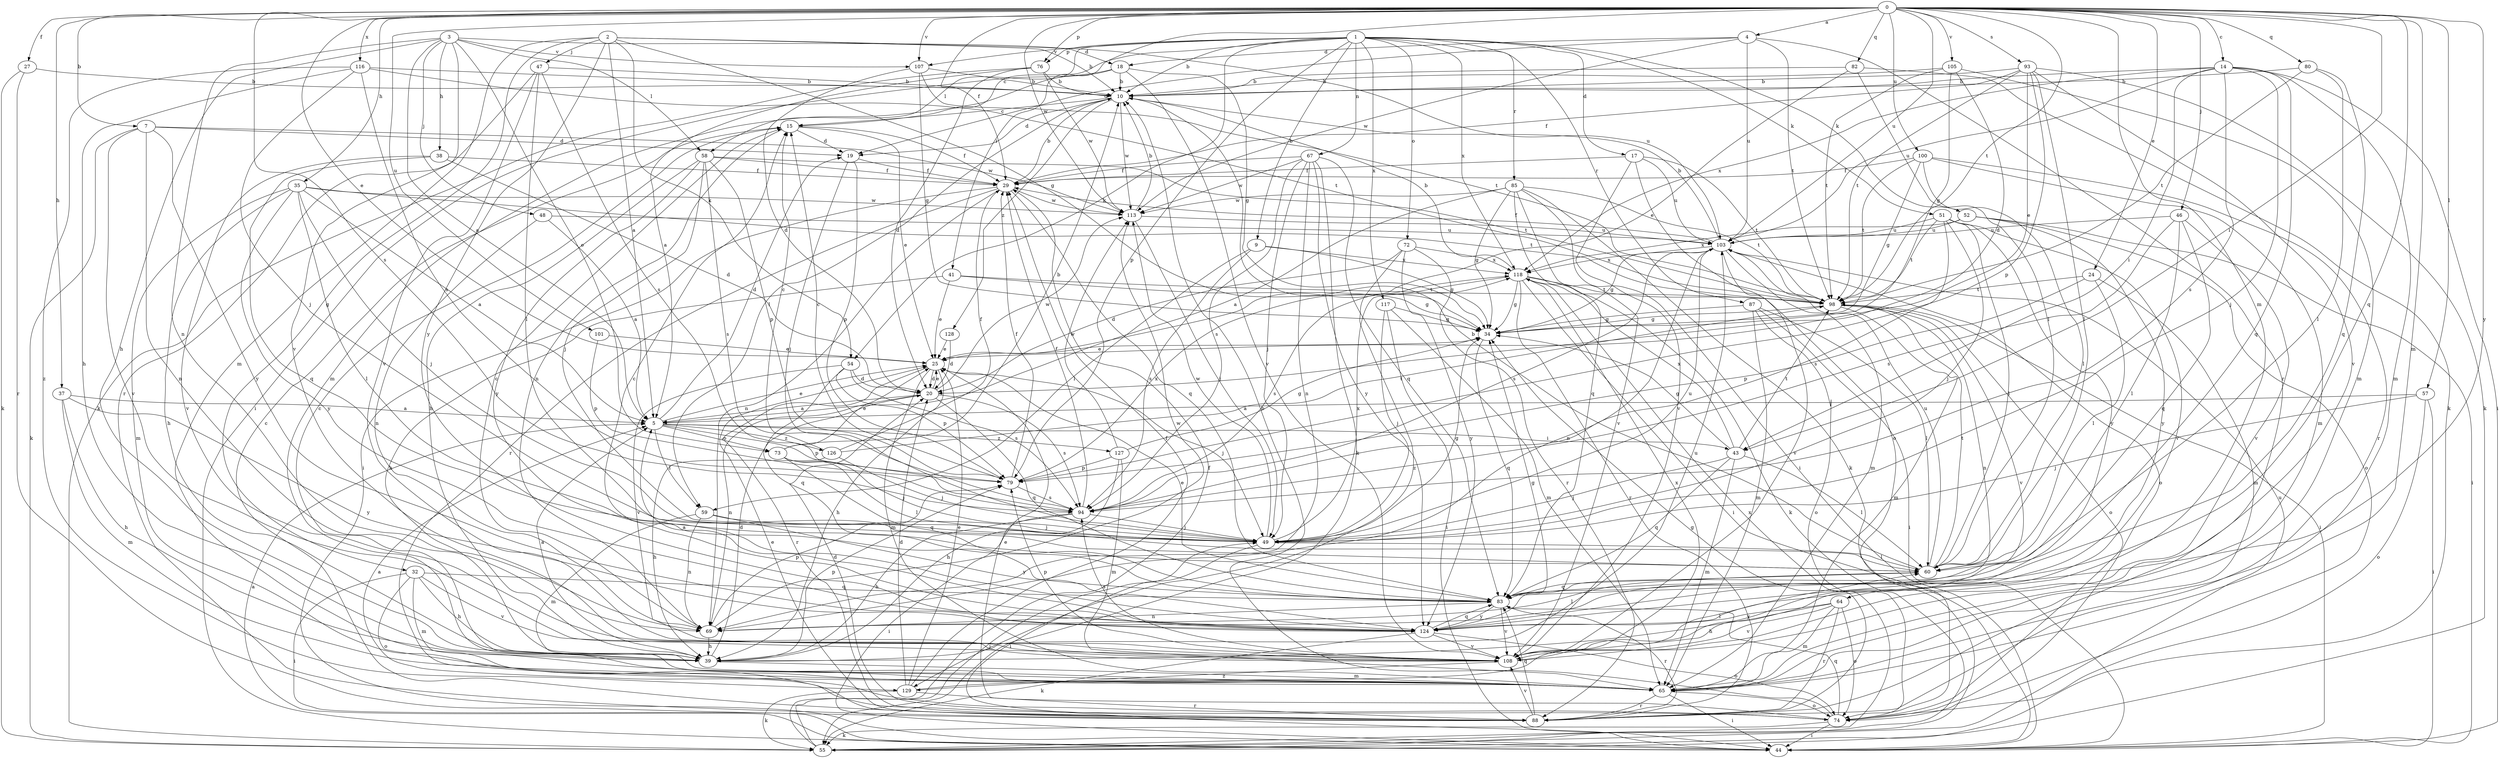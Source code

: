 strict digraph  {
0;
1;
2;
3;
4;
5;
7;
9;
10;
14;
15;
17;
18;
19;
20;
24;
25;
27;
29;
32;
34;
35;
37;
38;
39;
41;
43;
44;
46;
47;
48;
49;
51;
52;
54;
55;
57;
58;
59;
60;
64;
65;
67;
69;
72;
73;
74;
76;
79;
80;
82;
83;
85;
87;
88;
93;
94;
98;
100;
101;
103;
105;
107;
108;
113;
116;
117;
118;
124;
126;
127;
128;
129;
0 -> 4  [label=a];
0 -> 7  [label=b];
0 -> 14  [label=c];
0 -> 24  [label=e];
0 -> 25  [label=e];
0 -> 27  [label=f];
0 -> 29  [label=f];
0 -> 35  [label=h];
0 -> 37  [label=h];
0 -> 41  [label=i];
0 -> 43  [label=i];
0 -> 46  [label=j];
0 -> 57  [label=l];
0 -> 64  [label=m];
0 -> 65  [label=m];
0 -> 76  [label=p];
0 -> 80  [label=q];
0 -> 82  [label=q];
0 -> 83  [label=q];
0 -> 93  [label=s];
0 -> 94  [label=s];
0 -> 98  [label=t];
0 -> 100  [label=u];
0 -> 101  [label=u];
0 -> 103  [label=u];
0 -> 105  [label=v];
0 -> 107  [label=v];
0 -> 113  [label=w];
0 -> 116  [label=x];
0 -> 124  [label=y];
1 -> 9  [label=b];
1 -> 10  [label=b];
1 -> 15  [label=c];
1 -> 17  [label=d];
1 -> 51  [label=k];
1 -> 52  [label=k];
1 -> 54  [label=k];
1 -> 58  [label=l];
1 -> 67  [label=n];
1 -> 72  [label=o];
1 -> 76  [label=p];
1 -> 79  [label=p];
1 -> 85  [label=r];
1 -> 87  [label=r];
1 -> 107  [label=v];
1 -> 117  [label=x];
1 -> 118  [label=x];
2 -> 5  [label=a];
2 -> 10  [label=b];
2 -> 32  [label=g];
2 -> 34  [label=g];
2 -> 47  [label=j];
2 -> 54  [label=k];
2 -> 65  [label=m];
2 -> 103  [label=u];
2 -> 124  [label=y];
3 -> 5  [label=a];
3 -> 18  [label=d];
3 -> 38  [label=h];
3 -> 39  [label=h];
3 -> 48  [label=j];
3 -> 58  [label=l];
3 -> 69  [label=n];
3 -> 73  [label=o];
3 -> 107  [label=v];
3 -> 108  [label=v];
4 -> 18  [label=d];
4 -> 19  [label=d];
4 -> 88  [label=r];
4 -> 98  [label=t];
4 -> 103  [label=u];
4 -> 113  [label=w];
5 -> 19  [label=d];
5 -> 25  [label=e];
5 -> 43  [label=i];
5 -> 59  [label=l];
5 -> 73  [label=o];
5 -> 79  [label=p];
5 -> 126  [label=z];
5 -> 127  [label=z];
7 -> 19  [label=d];
7 -> 55  [label=k];
7 -> 69  [label=n];
7 -> 108  [label=v];
7 -> 113  [label=w];
7 -> 124  [label=y];
9 -> 34  [label=g];
9 -> 59  [label=l];
9 -> 94  [label=s];
9 -> 118  [label=x];
10 -> 15  [label=c];
10 -> 19  [label=d];
10 -> 59  [label=l];
10 -> 113  [label=w];
10 -> 128  [label=z];
14 -> 10  [label=b];
14 -> 43  [label=i];
14 -> 44  [label=i];
14 -> 49  [label=j];
14 -> 65  [label=m];
14 -> 83  [label=q];
14 -> 94  [label=s];
14 -> 103  [label=u];
14 -> 118  [label=x];
15 -> 19  [label=d];
15 -> 25  [label=e];
15 -> 29  [label=f];
15 -> 69  [label=n];
17 -> 29  [label=f];
17 -> 74  [label=o];
17 -> 98  [label=t];
17 -> 103  [label=u];
17 -> 108  [label=v];
18 -> 10  [label=b];
18 -> 34  [label=g];
18 -> 44  [label=i];
18 -> 65  [label=m];
18 -> 108  [label=v];
19 -> 29  [label=f];
19 -> 49  [label=j];
19 -> 79  [label=p];
20 -> 5  [label=a];
20 -> 25  [label=e];
20 -> 69  [label=n];
20 -> 83  [label=q];
20 -> 94  [label=s];
20 -> 113  [label=w];
24 -> 60  [label=l];
24 -> 65  [label=m];
24 -> 79  [label=p];
24 -> 98  [label=t];
25 -> 20  [label=d];
25 -> 39  [label=h];
25 -> 49  [label=j];
25 -> 65  [label=m];
25 -> 88  [label=r];
27 -> 10  [label=b];
27 -> 55  [label=k];
27 -> 88  [label=r];
29 -> 10  [label=b];
29 -> 44  [label=i];
29 -> 69  [label=n];
29 -> 83  [label=q];
29 -> 88  [label=r];
29 -> 113  [label=w];
32 -> 39  [label=h];
32 -> 44  [label=i];
32 -> 65  [label=m];
32 -> 74  [label=o];
32 -> 83  [label=q];
32 -> 108  [label=v];
34 -> 25  [label=e];
34 -> 83  [label=q];
35 -> 5  [label=a];
35 -> 39  [label=h];
35 -> 49  [label=j];
35 -> 60  [label=l];
35 -> 65  [label=m];
35 -> 98  [label=t];
35 -> 113  [label=w];
35 -> 124  [label=y];
37 -> 5  [label=a];
37 -> 39  [label=h];
37 -> 65  [label=m];
37 -> 124  [label=y];
38 -> 20  [label=d];
38 -> 29  [label=f];
38 -> 83  [label=q];
38 -> 108  [label=v];
39 -> 5  [label=a];
39 -> 20  [label=d];
39 -> 65  [label=m];
39 -> 79  [label=p];
39 -> 103  [label=u];
41 -> 25  [label=e];
41 -> 34  [label=g];
41 -> 39  [label=h];
41 -> 98  [label=t];
43 -> 34  [label=g];
43 -> 49  [label=j];
43 -> 60  [label=l];
43 -> 65  [label=m];
43 -> 83  [label=q];
43 -> 98  [label=t];
43 -> 118  [label=x];
44 -> 5  [label=a];
46 -> 60  [label=l];
46 -> 83  [label=q];
46 -> 94  [label=s];
46 -> 103  [label=u];
46 -> 108  [label=v];
47 -> 10  [label=b];
47 -> 60  [label=l];
47 -> 88  [label=r];
47 -> 94  [label=s];
47 -> 108  [label=v];
48 -> 5  [label=a];
48 -> 69  [label=n];
48 -> 103  [label=u];
49 -> 34  [label=g];
49 -> 44  [label=i];
49 -> 60  [label=l];
49 -> 103  [label=u];
49 -> 113  [label=w];
49 -> 118  [label=x];
51 -> 49  [label=j];
51 -> 60  [label=l];
51 -> 94  [label=s];
51 -> 98  [label=t];
51 -> 103  [label=u];
51 -> 108  [label=v];
51 -> 124  [label=y];
52 -> 44  [label=i];
52 -> 74  [label=o];
52 -> 103  [label=u];
52 -> 118  [label=x];
52 -> 124  [label=y];
54 -> 20  [label=d];
54 -> 79  [label=p];
54 -> 83  [label=q];
54 -> 94  [label=s];
54 -> 108  [label=v];
55 -> 29  [label=f];
55 -> 49  [label=j];
55 -> 103  [label=u];
55 -> 118  [label=x];
57 -> 5  [label=a];
57 -> 44  [label=i];
57 -> 49  [label=j];
57 -> 74  [label=o];
58 -> 29  [label=f];
58 -> 39  [label=h];
58 -> 49  [label=j];
58 -> 79  [label=p];
58 -> 94  [label=s];
58 -> 98  [label=t];
58 -> 124  [label=y];
59 -> 49  [label=j];
59 -> 65  [label=m];
59 -> 69  [label=n];
59 -> 124  [label=y];
60 -> 10  [label=b];
60 -> 83  [label=q];
60 -> 98  [label=t];
60 -> 103  [label=u];
64 -> 39  [label=h];
64 -> 65  [label=m];
64 -> 74  [label=o];
64 -> 88  [label=r];
64 -> 108  [label=v];
64 -> 124  [label=y];
65 -> 15  [label=c];
65 -> 44  [label=i];
65 -> 74  [label=o];
65 -> 88  [label=r];
67 -> 29  [label=f];
67 -> 49  [label=j];
67 -> 55  [label=k];
67 -> 69  [label=n];
67 -> 83  [label=q];
67 -> 94  [label=s];
67 -> 113  [label=w];
67 -> 124  [label=y];
69 -> 15  [label=c];
69 -> 39  [label=h];
69 -> 60  [label=l];
69 -> 79  [label=p];
69 -> 113  [label=w];
72 -> 20  [label=d];
72 -> 88  [label=r];
72 -> 118  [label=x];
72 -> 124  [label=y];
72 -> 129  [label=z];
73 -> 10  [label=b];
73 -> 25  [label=e];
73 -> 49  [label=j];
73 -> 60  [label=l];
73 -> 83  [label=q];
74 -> 5  [label=a];
74 -> 10  [label=b];
74 -> 25  [label=e];
74 -> 44  [label=i];
74 -> 55  [label=k];
74 -> 83  [label=q];
76 -> 5  [label=a];
76 -> 10  [label=b];
76 -> 20  [label=d];
76 -> 55  [label=k];
76 -> 113  [label=w];
79 -> 15  [label=c];
79 -> 29  [label=f];
79 -> 94  [label=s];
79 -> 118  [label=x];
80 -> 10  [label=b];
80 -> 60  [label=l];
80 -> 83  [label=q];
80 -> 98  [label=t];
82 -> 10  [label=b];
82 -> 25  [label=e];
82 -> 55  [label=k];
82 -> 60  [label=l];
83 -> 25  [label=e];
83 -> 69  [label=n];
83 -> 88  [label=r];
83 -> 108  [label=v];
83 -> 124  [label=y];
85 -> 5  [label=a];
85 -> 34  [label=g];
85 -> 44  [label=i];
85 -> 55  [label=k];
85 -> 83  [label=q];
85 -> 98  [label=t];
85 -> 108  [label=v];
85 -> 113  [label=w];
87 -> 34  [label=g];
87 -> 44  [label=i];
87 -> 60  [label=l];
87 -> 65  [label=m];
87 -> 74  [label=o];
88 -> 15  [label=c];
88 -> 20  [label=d];
88 -> 25  [label=e];
88 -> 34  [label=g];
88 -> 83  [label=q];
88 -> 108  [label=v];
93 -> 10  [label=b];
93 -> 25  [label=e];
93 -> 29  [label=f];
93 -> 55  [label=k];
93 -> 60  [label=l];
93 -> 79  [label=p];
93 -> 98  [label=t];
93 -> 108  [label=v];
94 -> 29  [label=f];
94 -> 39  [label=h];
94 -> 44  [label=i];
94 -> 49  [label=j];
98 -> 34  [label=g];
98 -> 44  [label=i];
98 -> 65  [label=m];
98 -> 69  [label=n];
98 -> 74  [label=o];
98 -> 108  [label=v];
100 -> 29  [label=f];
100 -> 34  [label=g];
100 -> 60  [label=l];
100 -> 65  [label=m];
100 -> 88  [label=r];
100 -> 98  [label=t];
101 -> 25  [label=e];
101 -> 79  [label=p];
103 -> 10  [label=b];
103 -> 29  [label=f];
103 -> 34  [label=g];
103 -> 65  [label=m];
103 -> 69  [label=n];
103 -> 74  [label=o];
103 -> 94  [label=s];
103 -> 108  [label=v];
103 -> 118  [label=x];
105 -> 10  [label=b];
105 -> 20  [label=d];
105 -> 34  [label=g];
105 -> 65  [label=m];
105 -> 98  [label=t];
107 -> 10  [label=b];
107 -> 20  [label=d];
107 -> 34  [label=g];
107 -> 98  [label=t];
108 -> 60  [label=l];
108 -> 79  [label=p];
108 -> 94  [label=s];
108 -> 129  [label=z];
113 -> 10  [label=b];
113 -> 49  [label=j];
113 -> 103  [label=u];
116 -> 10  [label=b];
116 -> 39  [label=h];
116 -> 49  [label=j];
116 -> 94  [label=s];
116 -> 98  [label=t];
116 -> 129  [label=z];
117 -> 34  [label=g];
117 -> 44  [label=i];
117 -> 49  [label=j];
117 -> 65  [label=m];
118 -> 10  [label=b];
118 -> 34  [label=g];
118 -> 44  [label=i];
118 -> 55  [label=k];
118 -> 88  [label=r];
118 -> 94  [label=s];
118 -> 98  [label=t];
124 -> 5  [label=a];
124 -> 15  [label=c];
124 -> 34  [label=g];
124 -> 55  [label=k];
124 -> 74  [label=o];
124 -> 83  [label=q];
124 -> 108  [label=v];
126 -> 15  [label=c];
126 -> 29  [label=f];
126 -> 39  [label=h];
126 -> 49  [label=j];
126 -> 98  [label=t];
127 -> 34  [label=g];
127 -> 39  [label=h];
127 -> 65  [label=m];
127 -> 79  [label=p];
127 -> 113  [label=w];
128 -> 20  [label=d];
128 -> 25  [label=e];
129 -> 20  [label=d];
129 -> 25  [label=e];
129 -> 29  [label=f];
129 -> 55  [label=k];
129 -> 88  [label=r];
129 -> 118  [label=x];
}
